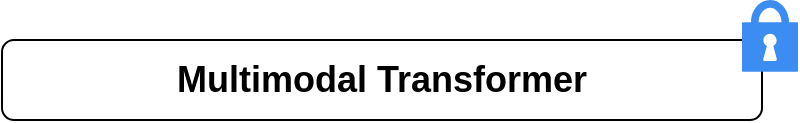 <mxfile version="24.5.2" type="github">
  <diagram name="第 1 页" id="tryKvnF--OLNehu4cwb2">
    <mxGraphModel dx="1173" dy="738" grid="1" gridSize="10" guides="1" tooltips="1" connect="1" arrows="1" fold="1" page="1" pageScale="1" pageWidth="827" pageHeight="1169" math="0" shadow="0">
      <root>
        <mxCell id="0" />
        <mxCell id="1" parent="0" />
        <mxCell id="Ku2QlFyg2SzOFfNB7dQ7-1" value="Multimodal Transformer" style="rounded=1;whiteSpace=wrap;html=1;fontFamily=Helvetica;fontStyle=1;fontSize=18;" vertex="1" parent="1">
          <mxGeometry x="400" y="340" width="380" height="40" as="geometry" />
        </mxCell>
        <mxCell id="Ku2QlFyg2SzOFfNB7dQ7-2" value="" style="sketch=0;html=1;aspect=fixed;strokeColor=none;shadow=0;fillColor=#3B8DF1;verticalAlign=top;labelPosition=center;verticalLabelPosition=bottom;shape=mxgraph.gcp2.lock" vertex="1" parent="1">
          <mxGeometry x="770" y="320" width="28" height="35.9" as="geometry" />
        </mxCell>
      </root>
    </mxGraphModel>
  </diagram>
</mxfile>
